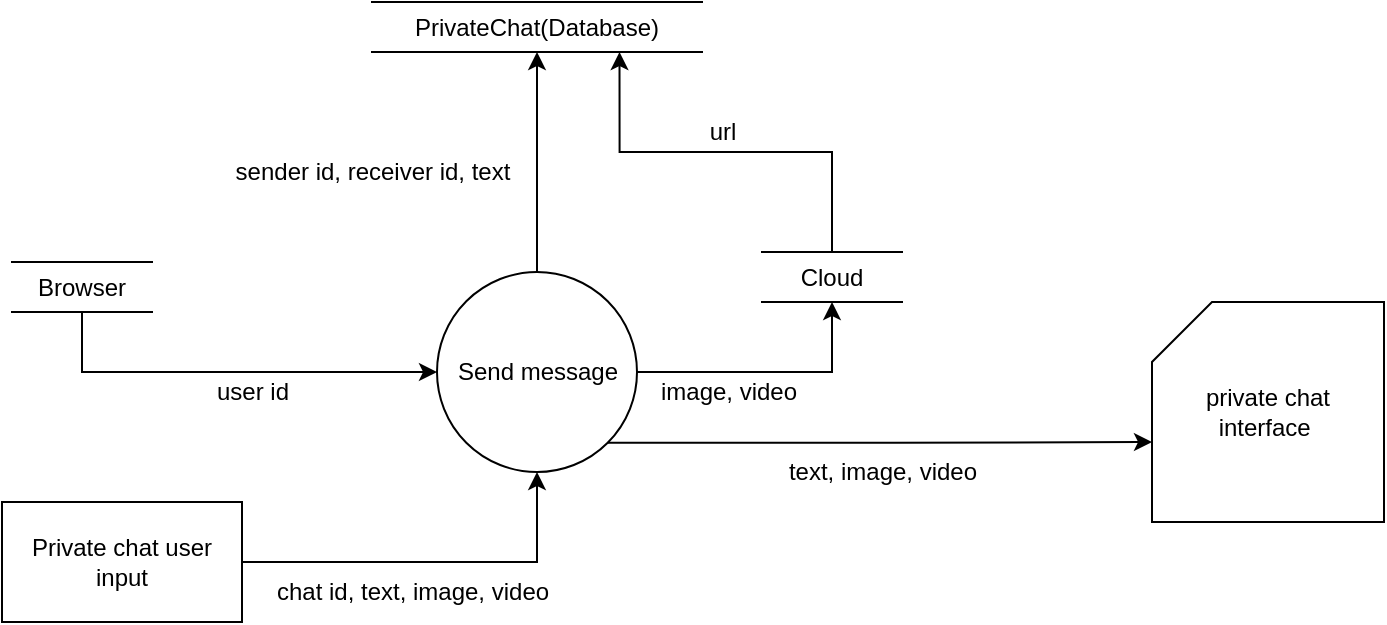 <mxfile version="20.8.22" type="github"><diagram name="Page-1" id="NtDFv7lGtUkmornJkalE"><mxGraphModel dx="838" dy="564" grid="1" gridSize="10" guides="1" tooltips="1" connect="1" arrows="1" fold="1" page="1" pageScale="1" pageWidth="827" pageHeight="1169" math="0" shadow="0"><root><mxCell id="0"/><mxCell id="1" parent="0"/><mxCell id="DgpxJV7Bac2DRCu_IJg_-9" value="private chat interface&amp;nbsp;" style="shape=card;whiteSpace=wrap;html=1;" vertex="1" parent="1"><mxGeometry x="690" y="560" width="116" height="110" as="geometry"/></mxCell><mxCell id="DgpxJV7Bac2DRCu_IJg_-66" style="edgeStyle=orthogonalEdgeStyle;rounded=0;orthogonalLoop=1;jettySize=auto;html=1;exitX=0.5;exitY=1;exitDx=0;exitDy=0;entryX=0;entryY=0.5;entryDx=0;entryDy=0;" edge="1" parent="1" source="DgpxJV7Bac2DRCu_IJg_-10" target="DgpxJV7Bac2DRCu_IJg_-53"><mxGeometry relative="1" as="geometry"><mxPoint x="170" y="600" as="targetPoint"/></mxGeometry></mxCell><mxCell id="DgpxJV7Bac2DRCu_IJg_-10" value="Browser" style="shape=partialRectangle;whiteSpace=wrap;html=1;left=0;right=0;fillColor=none;rounded=0;strokeColor=default;fontFamily=Helvetica;fontSize=12;fontColor=default;" vertex="1" parent="1"><mxGeometry x="120" y="540" width="70" height="25" as="geometry"/></mxCell><mxCell id="DgpxJV7Bac2DRCu_IJg_-13" value="PrivateChat(Database)" style="shape=partialRectangle;whiteSpace=wrap;html=1;left=0;right=0;fillColor=none;rounded=0;strokeColor=default;fontFamily=Helvetica;fontSize=12;fontColor=default;" vertex="1" parent="1"><mxGeometry x="300" y="410" width="165" height="25" as="geometry"/></mxCell><mxCell id="DgpxJV7Bac2DRCu_IJg_-50" style="edgeStyle=orthogonalEdgeStyle;rounded=0;orthogonalLoop=1;jettySize=auto;html=1;exitX=1;exitY=0.75;exitDx=0;exitDy=0;entryX=0.5;entryY=1;entryDx=0;entryDy=0;" edge="1" parent="1" source="DgpxJV7Bac2DRCu_IJg_-16" target="DgpxJV7Bac2DRCu_IJg_-53"><mxGeometry relative="1" as="geometry"><mxPoint x="660" y="615" as="targetPoint"/><Array as="points"><mxPoint x="235" y="690"/><mxPoint x="383" y="690"/></Array></mxGeometry></mxCell><mxCell id="DgpxJV7Bac2DRCu_IJg_-16" value="Private chat user input" style="rounded=0;whiteSpace=wrap;html=1;" vertex="1" parent="1"><mxGeometry x="115" y="660" width="120" height="60" as="geometry"/></mxCell><mxCell id="DgpxJV7Bac2DRCu_IJg_-39" value="url" style="text;html=1;align=center;verticalAlign=middle;resizable=0;points=[];autosize=1;strokeColor=none;fillColor=none;" vertex="1" parent="1"><mxGeometry x="455" y="460" width="40" height="30" as="geometry"/></mxCell><mxCell id="DgpxJV7Bac2DRCu_IJg_-40" value="image, video" style="text;html=1;align=center;verticalAlign=middle;resizable=0;points=[];autosize=1;strokeColor=none;fillColor=none;" vertex="1" parent="1"><mxGeometry x="432.5" y="590" width="90" height="30" as="geometry"/></mxCell><mxCell id="DgpxJV7Bac2DRCu_IJg_-51" value="chat id, text, image, video" style="text;html=1;align=center;verticalAlign=middle;resizable=0;points=[];autosize=1;strokeColor=none;fillColor=none;" vertex="1" parent="1"><mxGeometry x="240" y="690" width="160" height="30" as="geometry"/></mxCell><mxCell id="DgpxJV7Bac2DRCu_IJg_-54" style="edgeStyle=orthogonalEdgeStyle;rounded=0;orthogonalLoop=1;jettySize=auto;html=1;exitX=0.5;exitY=0;exitDx=0;exitDy=0;entryX=0.5;entryY=1;entryDx=0;entryDy=0;" edge="1" parent="1" source="DgpxJV7Bac2DRCu_IJg_-53" target="DgpxJV7Bac2DRCu_IJg_-13"><mxGeometry relative="1" as="geometry"/></mxCell><mxCell id="DgpxJV7Bac2DRCu_IJg_-59" style="edgeStyle=orthogonalEdgeStyle;rounded=0;orthogonalLoop=1;jettySize=auto;html=1;exitX=1;exitY=0.5;exitDx=0;exitDy=0;entryX=0.5;entryY=1;entryDx=0;entryDy=0;" edge="1" parent="1" source="DgpxJV7Bac2DRCu_IJg_-53" target="DgpxJV7Bac2DRCu_IJg_-57"><mxGeometry relative="1" as="geometry"/></mxCell><mxCell id="DgpxJV7Bac2DRCu_IJg_-64" style="edgeStyle=orthogonalEdgeStyle;rounded=0;orthogonalLoop=1;jettySize=auto;html=1;exitX=1;exitY=1;exitDx=0;exitDy=0;entryX=0;entryY=0;entryDx=0;entryDy=70;entryPerimeter=0;" edge="1" parent="1" source="DgpxJV7Bac2DRCu_IJg_-53" target="DgpxJV7Bac2DRCu_IJg_-9"><mxGeometry relative="1" as="geometry"><mxPoint x="710" y="630" as="targetPoint"/></mxGeometry></mxCell><mxCell id="DgpxJV7Bac2DRCu_IJg_-53" value="Send message" style="ellipse;whiteSpace=wrap;html=1;aspect=fixed;rounded=0;strokeColor=default;fontFamily=Helvetica;fontSize=12;fontColor=default;fillColor=none;" vertex="1" parent="1"><mxGeometry x="332.5" y="545" width="100" height="100" as="geometry"/></mxCell><mxCell id="DgpxJV7Bac2DRCu_IJg_-55" value="sender id, receiver id, text" style="text;html=1;align=center;verticalAlign=middle;resizable=0;points=[];autosize=1;strokeColor=none;fillColor=none;" vertex="1" parent="1"><mxGeometry x="220" y="480" width="160" height="30" as="geometry"/></mxCell><mxCell id="DgpxJV7Bac2DRCu_IJg_-58" style="edgeStyle=orthogonalEdgeStyle;rounded=0;orthogonalLoop=1;jettySize=auto;html=1;exitX=0.5;exitY=0;exitDx=0;exitDy=0;entryX=0.75;entryY=1;entryDx=0;entryDy=0;" edge="1" parent="1" source="DgpxJV7Bac2DRCu_IJg_-57" target="DgpxJV7Bac2DRCu_IJg_-13"><mxGeometry relative="1" as="geometry"/></mxCell><mxCell id="DgpxJV7Bac2DRCu_IJg_-57" value="Cloud" style="shape=partialRectangle;whiteSpace=wrap;html=1;left=0;right=0;fillColor=none;rounded=0;strokeColor=default;fontFamily=Helvetica;fontSize=12;fontColor=default;" vertex="1" parent="1"><mxGeometry x="495" y="535" width="70" height="25" as="geometry"/></mxCell><mxCell id="DgpxJV7Bac2DRCu_IJg_-65" value="text, image, video" style="text;html=1;align=center;verticalAlign=middle;resizable=0;points=[];autosize=1;strokeColor=none;fillColor=none;" vertex="1" parent="1"><mxGeometry x="495" y="630" width="120" height="30" as="geometry"/></mxCell><mxCell id="DgpxJV7Bac2DRCu_IJg_-67" value="user id" style="text;html=1;align=center;verticalAlign=middle;resizable=0;points=[];autosize=1;strokeColor=none;fillColor=none;" vertex="1" parent="1"><mxGeometry x="210" y="590" width="60" height="30" as="geometry"/></mxCell></root></mxGraphModel></diagram></mxfile>